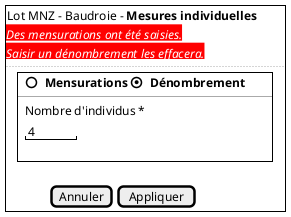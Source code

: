 @startsalt
 {+
  { Lot MNZ - Baudroie - <b>Mesures individuelles }
  <back:red><font color=white><i>Des mensurations ont été saisies.
  <back:red><font color=white><i>Saisir un dénombrement les effacera.
  ..
  {
     . | . |   {+
        { | . | ()  <b>Mensurations | (X)  <b>Dénombrement | . | . | . | . | . }
        --
        { | . | Nombre d'individus *  | . | . | . | . | . | . }
        { | . | "   4  "  }
        .
        } . | . |
    }
    .
    {| . | . | . | . | . | . | . | . | [Annuler] | [Appliquer]}
  }
@endsalt

